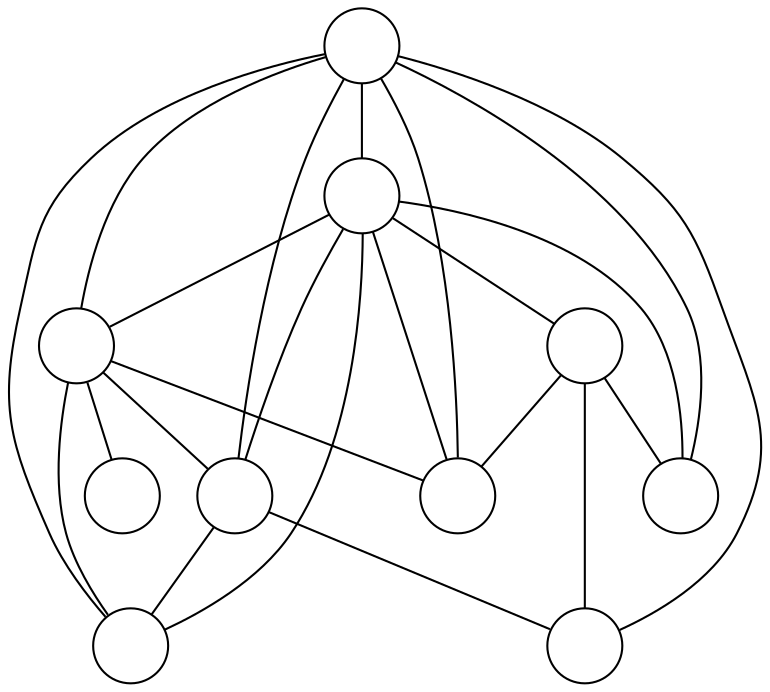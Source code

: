 graph G {
  node[label="", shape=circle]
  0;
  1;
  2;
  3;
  4;
  5;
  6;
  7;
  8;
  9;
  5 -- 0;
  5 -- 1;
  6 -- 0;
  6 -- 2;
  6 -- 3;
  7 -- 1;
  7 -- 2;
  7 -- 4;
  7 -- 5;
  8 -- 1;
  8 -- 2;
  8 -- 3;
  8 -- 5;
  8 -- 6;
  8 -- 7;
  9 -- 0;
  9 -- 1;
  9 -- 2;
  9 -- 3;
  9 -- 5;
  9 -- 7;
  9 -- 8;
}
